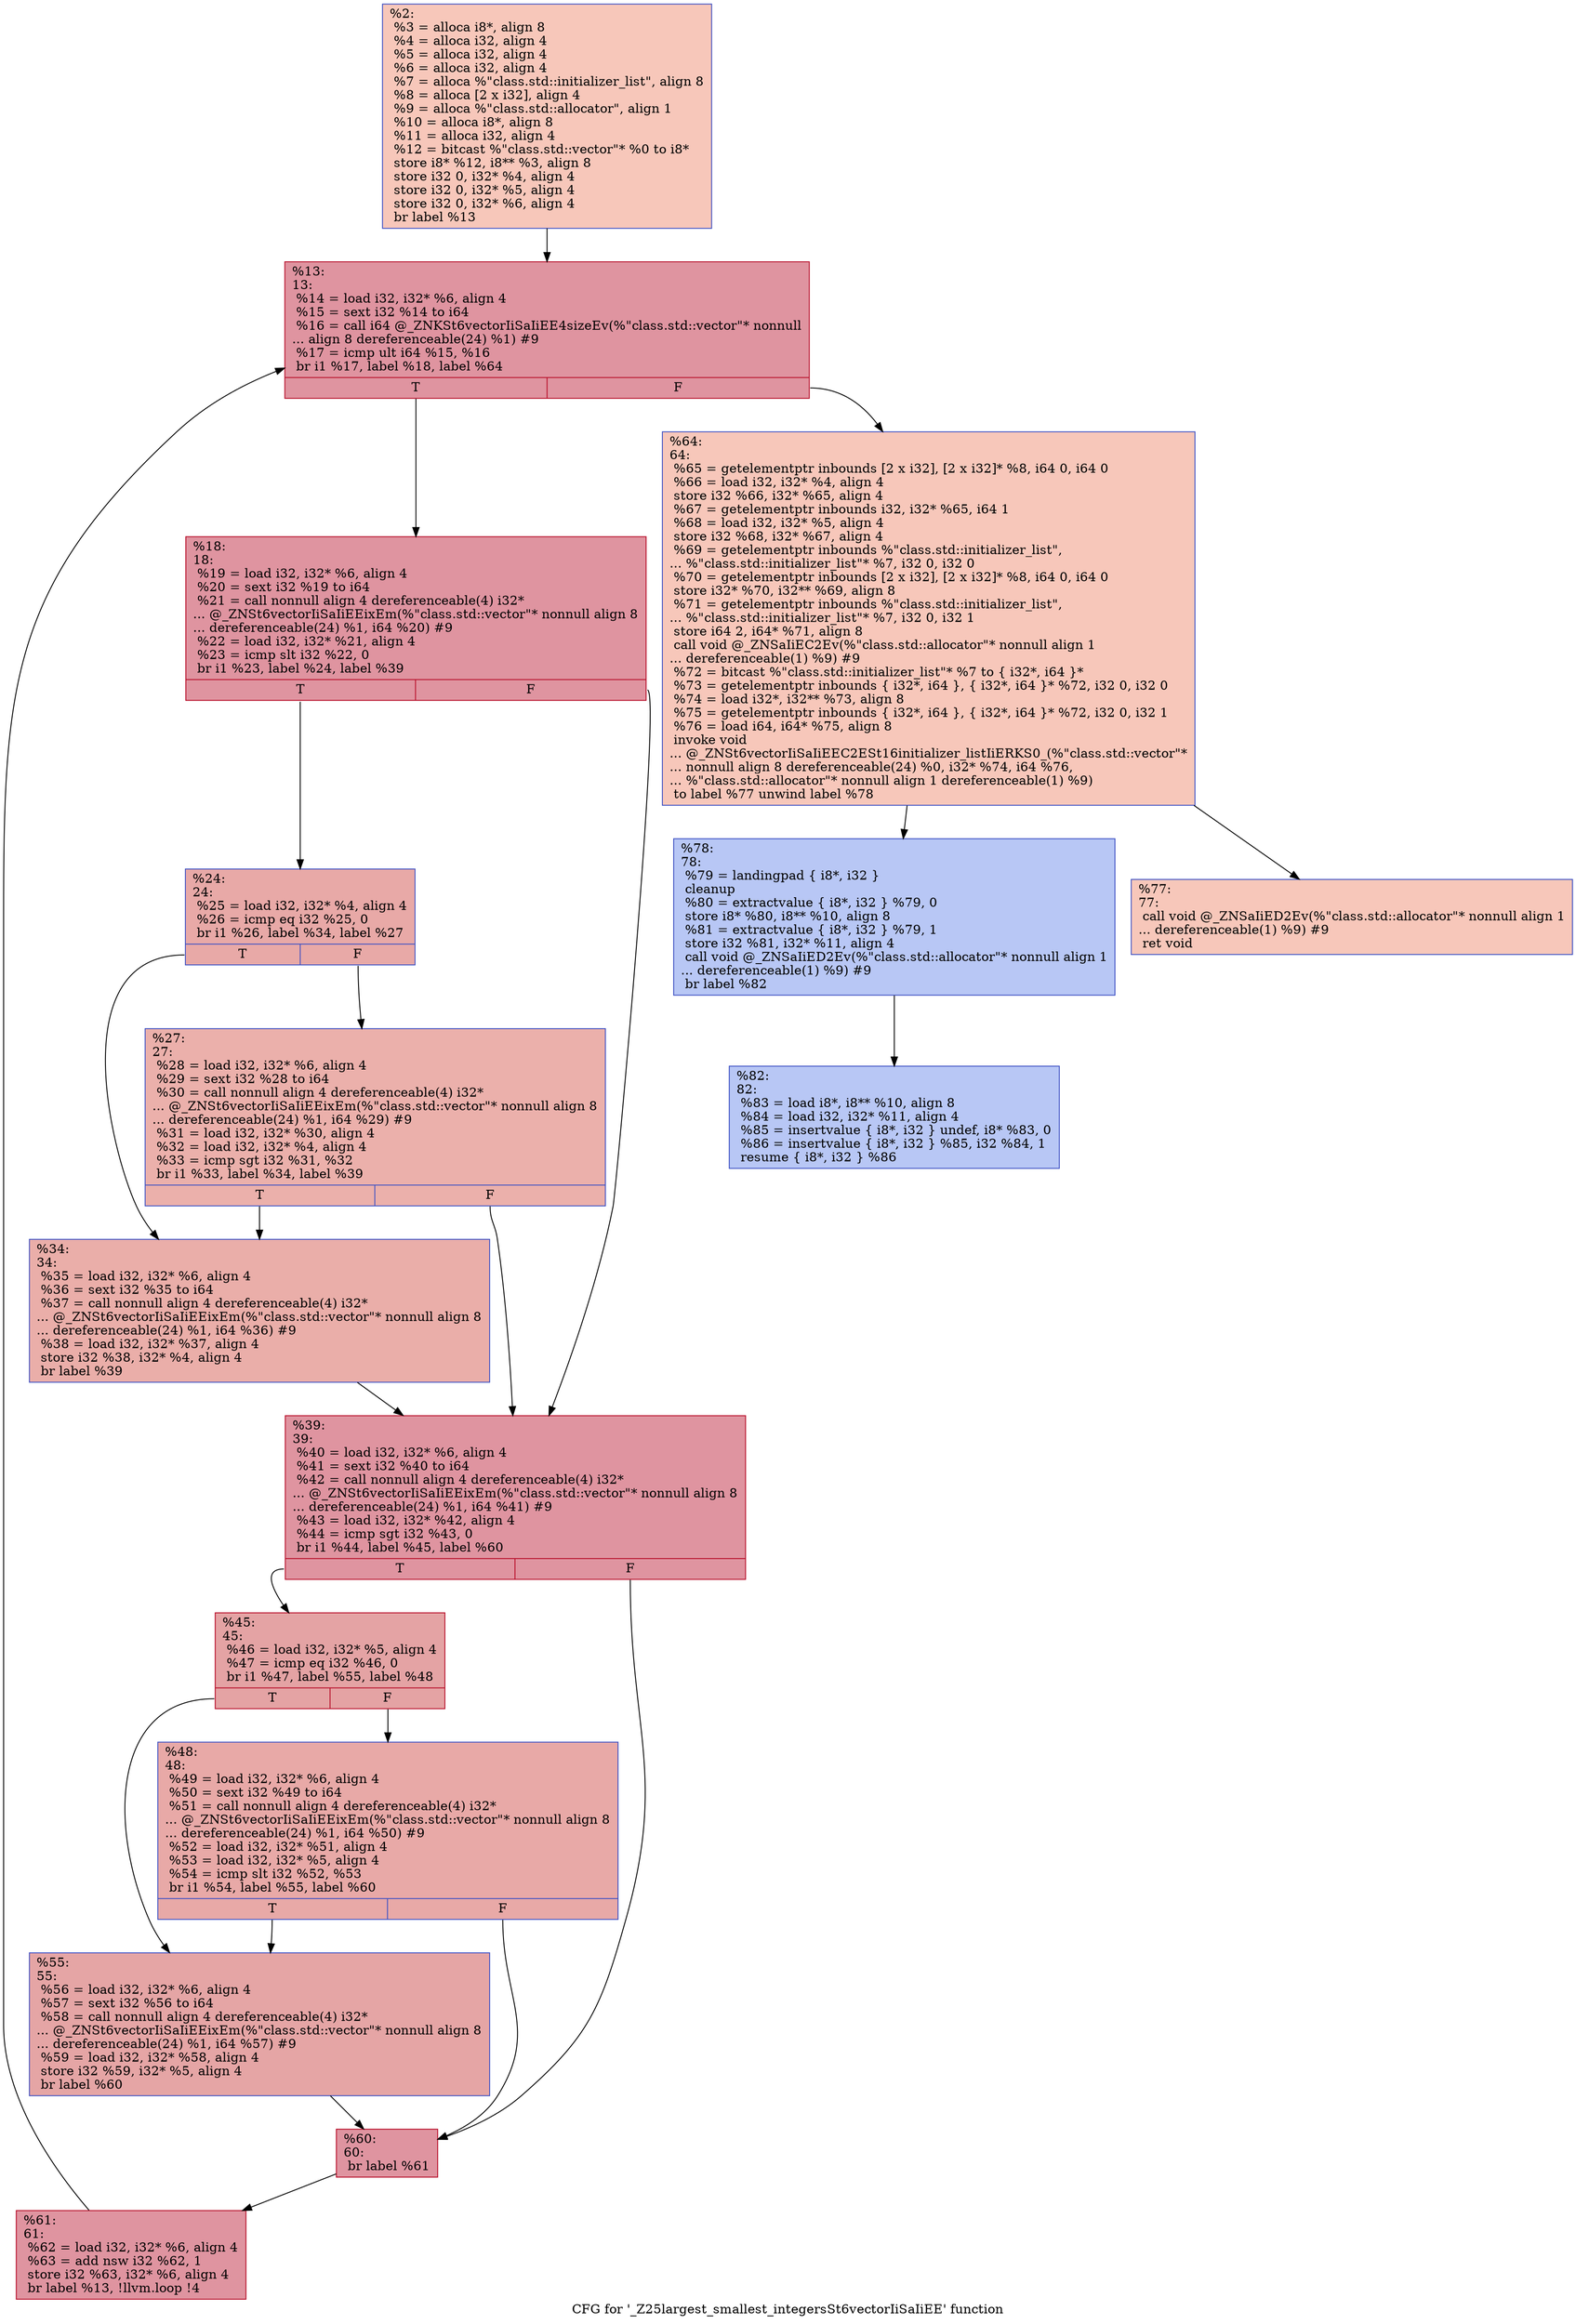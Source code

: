 digraph "CFG for '_Z25largest_smallest_integersSt6vectorIiSaIiEE' function" {
	label="CFG for '_Z25largest_smallest_integersSt6vectorIiSaIiEE' function";

	Node0x5601adf55960 [shape=record,color="#3d50c3ff", style=filled, fillcolor="#ec7f6370",label="{%2:\l  %3 = alloca i8*, align 8\l  %4 = alloca i32, align 4\l  %5 = alloca i32, align 4\l  %6 = alloca i32, align 4\l  %7 = alloca %\"class.std::initializer_list\", align 8\l  %8 = alloca [2 x i32], align 4\l  %9 = alloca %\"class.std::allocator\", align 1\l  %10 = alloca i8*, align 8\l  %11 = alloca i32, align 4\l  %12 = bitcast %\"class.std::vector\"* %0 to i8*\l  store i8* %12, i8** %3, align 8\l  store i32 0, i32* %4, align 4\l  store i32 0, i32* %5, align 4\l  store i32 0, i32* %6, align 4\l  br label %13\l}"];
	Node0x5601adf55960 -> Node0x5601adf56100;
	Node0x5601adf56100 [shape=record,color="#b70d28ff", style=filled, fillcolor="#b70d2870",label="{%13:\l13:                                               \l  %14 = load i32, i32* %6, align 4\l  %15 = sext i32 %14 to i64\l  %16 = call i64 @_ZNKSt6vectorIiSaIiEE4sizeEv(%\"class.std::vector\"* nonnull\l... align 8 dereferenceable(24) %1) #9\l  %17 = icmp ult i64 %15, %16\l  br i1 %17, label %18, label %64\l|{<s0>T|<s1>F}}"];
	Node0x5601adf56100:s0 -> Node0x5601adf56bb0;
	Node0x5601adf56100:s1 -> Node0x5601adf56c00;
	Node0x5601adf56bb0 [shape=record,color="#b70d28ff", style=filled, fillcolor="#b70d2870",label="{%18:\l18:                                               \l  %19 = load i32, i32* %6, align 4\l  %20 = sext i32 %19 to i64\l  %21 = call nonnull align 4 dereferenceable(4) i32*\l... @_ZNSt6vectorIiSaIiEEixEm(%\"class.std::vector\"* nonnull align 8\l... dereferenceable(24) %1, i64 %20) #9\l  %22 = load i32, i32* %21, align 4\l  %23 = icmp slt i32 %22, 0\l  br i1 %23, label %24, label %39\l|{<s0>T|<s1>F}}"];
	Node0x5601adf56bb0:s0 -> Node0x5601adf57210;
	Node0x5601adf56bb0:s1 -> Node0x5601adf57260;
	Node0x5601adf57210 [shape=record,color="#3d50c3ff", style=filled, fillcolor="#ca3b3770",label="{%24:\l24:                                               \l  %25 = load i32, i32* %4, align 4\l  %26 = icmp eq i32 %25, 0\l  br i1 %26, label %34, label %27\l|{<s0>T|<s1>F}}"];
	Node0x5601adf57210:s0 -> Node0x5601adf574a0;
	Node0x5601adf57210:s1 -> Node0x5601adf574f0;
	Node0x5601adf574f0 [shape=record,color="#3d50c3ff", style=filled, fillcolor="#d24b4070",label="{%27:\l27:                                               \l  %28 = load i32, i32* %6, align 4\l  %29 = sext i32 %28 to i64\l  %30 = call nonnull align 4 dereferenceable(4) i32*\l... @_ZNSt6vectorIiSaIiEEixEm(%\"class.std::vector\"* nonnull align 8\l... dereferenceable(24) %1, i64 %29) #9\l  %31 = load i32, i32* %30, align 4\l  %32 = load i32, i32* %4, align 4\l  %33 = icmp sgt i32 %31, %32\l  br i1 %33, label %34, label %39\l|{<s0>T|<s1>F}}"];
	Node0x5601adf574f0:s0 -> Node0x5601adf574a0;
	Node0x5601adf574f0:s1 -> Node0x5601adf57260;
	Node0x5601adf574a0 [shape=record,color="#3d50c3ff", style=filled, fillcolor="#d0473d70",label="{%34:\l34:                                               \l  %35 = load i32, i32* %6, align 4\l  %36 = sext i32 %35 to i64\l  %37 = call nonnull align 4 dereferenceable(4) i32*\l... @_ZNSt6vectorIiSaIiEEixEm(%\"class.std::vector\"* nonnull align 8\l... dereferenceable(24) %1, i64 %36) #9\l  %38 = load i32, i32* %37, align 4\l  store i32 %38, i32* %4, align 4\l  br label %39\l}"];
	Node0x5601adf574a0 -> Node0x5601adf57260;
	Node0x5601adf57260 [shape=record,color="#b70d28ff", style=filled, fillcolor="#b70d2870",label="{%39:\l39:                                               \l  %40 = load i32, i32* %6, align 4\l  %41 = sext i32 %40 to i64\l  %42 = call nonnull align 4 dereferenceable(4) i32*\l... @_ZNSt6vectorIiSaIiEEixEm(%\"class.std::vector\"* nonnull align 8\l... dereferenceable(24) %1, i64 %41) #9\l  %43 = load i32, i32* %42, align 4\l  %44 = icmp sgt i32 %43, 0\l  br i1 %44, label %45, label %60\l|{<s0>T|<s1>F}}"];
	Node0x5601adf57260:s0 -> Node0x5601adf58330;
	Node0x5601adf57260:s1 -> Node0x5601adf58380;
	Node0x5601adf58330 [shape=record,color="#b70d28ff", style=filled, fillcolor="#c32e3170",label="{%45:\l45:                                               \l  %46 = load i32, i32* %5, align 4\l  %47 = icmp eq i32 %46, 0\l  br i1 %47, label %55, label %48\l|{<s0>T|<s1>F}}"];
	Node0x5601adf58330:s0 -> Node0x5601adf58580;
	Node0x5601adf58330:s1 -> Node0x5601adf585d0;
	Node0x5601adf585d0 [shape=record,color="#3d50c3ff", style=filled, fillcolor="#ca3b3770",label="{%48:\l48:                                               \l  %49 = load i32, i32* %6, align 4\l  %50 = sext i32 %49 to i64\l  %51 = call nonnull align 4 dereferenceable(4) i32*\l... @_ZNSt6vectorIiSaIiEEixEm(%\"class.std::vector\"* nonnull align 8\l... dereferenceable(24) %1, i64 %50) #9\l  %52 = load i32, i32* %51, align 4\l  %53 = load i32, i32* %5, align 4\l  %54 = icmp slt i32 %52, %53\l  br i1 %54, label %55, label %60\l|{<s0>T|<s1>F}}"];
	Node0x5601adf585d0:s0 -> Node0x5601adf58580;
	Node0x5601adf585d0:s1 -> Node0x5601adf58380;
	Node0x5601adf58580 [shape=record,color="#3d50c3ff", style=filled, fillcolor="#c5333470",label="{%55:\l55:                                               \l  %56 = load i32, i32* %6, align 4\l  %57 = sext i32 %56 to i64\l  %58 = call nonnull align 4 dereferenceable(4) i32*\l... @_ZNSt6vectorIiSaIiEEixEm(%\"class.std::vector\"* nonnull align 8\l... dereferenceable(24) %1, i64 %57) #9\l  %59 = load i32, i32* %58, align 4\l  store i32 %59, i32* %5, align 4\l  br label %60\l}"];
	Node0x5601adf58580 -> Node0x5601adf58380;
	Node0x5601adf58380 [shape=record,color="#b70d28ff", style=filled, fillcolor="#b70d2870",label="{%60:\l60:                                               \l  br label %61\l}"];
	Node0x5601adf58380 -> Node0x5601adf58e80;
	Node0x5601adf58e80 [shape=record,color="#b70d28ff", style=filled, fillcolor="#b70d2870",label="{%61:\l61:                                               \l  %62 = load i32, i32* %6, align 4\l  %63 = add nsw i32 %62, 1\l  store i32 %63, i32* %6, align 4\l  br label %13, !llvm.loop !4\l}"];
	Node0x5601adf58e80 -> Node0x5601adf56100;
	Node0x5601adf56c00 [shape=record,color="#3d50c3ff", style=filled, fillcolor="#ec7f6370",label="{%64:\l64:                                               \l  %65 = getelementptr inbounds [2 x i32], [2 x i32]* %8, i64 0, i64 0\l  %66 = load i32, i32* %4, align 4\l  store i32 %66, i32* %65, align 4\l  %67 = getelementptr inbounds i32, i32* %65, i64 1\l  %68 = load i32, i32* %5, align 4\l  store i32 %68, i32* %67, align 4\l  %69 = getelementptr inbounds %\"class.std::initializer_list\",\l... %\"class.std::initializer_list\"* %7, i32 0, i32 0\l  %70 = getelementptr inbounds [2 x i32], [2 x i32]* %8, i64 0, i64 0\l  store i32* %70, i32** %69, align 8\l  %71 = getelementptr inbounds %\"class.std::initializer_list\",\l... %\"class.std::initializer_list\"* %7, i32 0, i32 1\l  store i64 2, i64* %71, align 8\l  call void @_ZNSaIiEC2Ev(%\"class.std::allocator\"* nonnull align 1\l... dereferenceable(1) %9) #9\l  %72 = bitcast %\"class.std::initializer_list\"* %7 to \{ i32*, i64 \}*\l  %73 = getelementptr inbounds \{ i32*, i64 \}, \{ i32*, i64 \}* %72, i32 0, i32 0\l  %74 = load i32*, i32** %73, align 8\l  %75 = getelementptr inbounds \{ i32*, i64 \}, \{ i32*, i64 \}* %72, i32 0, i32 1\l  %76 = load i64, i64* %75, align 8\l  invoke void\l... @_ZNSt6vectorIiSaIiEEC2ESt16initializer_listIiERKS0_(%\"class.std::vector\"*\l... nonnull align 8 dereferenceable(24) %0, i32* %74, i64 %76,\l... %\"class.std::allocator\"* nonnull align 1 dereferenceable(1) %9)\l          to label %77 unwind label %78\l}"];
	Node0x5601adf56c00 -> Node0x5601adf5ac20;
	Node0x5601adf56c00 -> Node0x5601adf5ac70;
	Node0x5601adf5ac20 [shape=record,color="#3d50c3ff", style=filled, fillcolor="#ec7f6370",label="{%77:\l77:                                               \l  call void @_ZNSaIiED2Ev(%\"class.std::allocator\"* nonnull align 1\l... dereferenceable(1) %9) #9\l  ret void\l}"];
	Node0x5601adf5ac70 [shape=record,color="#3d50c3ff", style=filled, fillcolor="#5f7fe870",label="{%78:\l78:                                               \l  %79 = landingpad \{ i8*, i32 \}\l          cleanup\l  %80 = extractvalue \{ i8*, i32 \} %79, 0\l  store i8* %80, i8** %10, align 8\l  %81 = extractvalue \{ i8*, i32 \} %79, 1\l  store i32 %81, i32* %11, align 4\l  call void @_ZNSaIiED2Ev(%\"class.std::allocator\"* nonnull align 1\l... dereferenceable(1) %9) #9\l  br label %82\l}"];
	Node0x5601adf5ac70 -> Node0x5601adf5b630;
	Node0x5601adf5b630 [shape=record,color="#3d50c3ff", style=filled, fillcolor="#5f7fe870",label="{%82:\l82:                                               \l  %83 = load i8*, i8** %10, align 8\l  %84 = load i32, i32* %11, align 4\l  %85 = insertvalue \{ i8*, i32 \} undef, i8* %83, 0\l  %86 = insertvalue \{ i8*, i32 \} %85, i32 %84, 1\l  resume \{ i8*, i32 \} %86\l}"];
}
